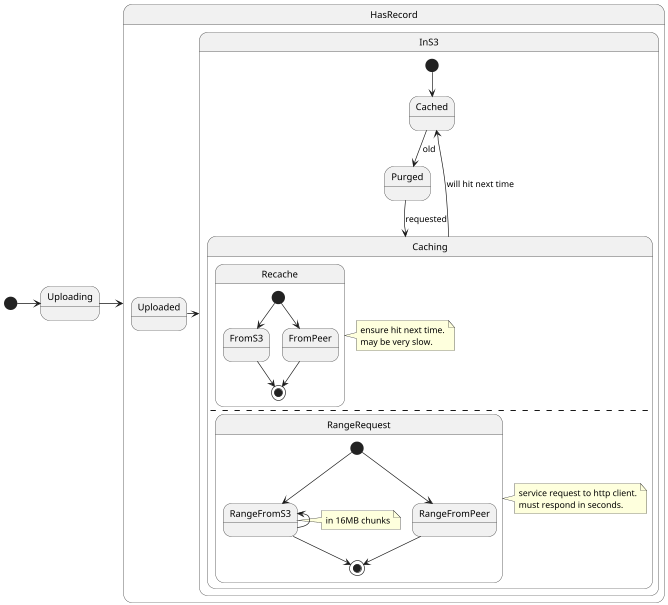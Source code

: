 @startuml
scale 2/3

state Uploading

state HasRecord {
  state Uploaded 

  state InS3 {
    state Cached
    state Caching 
    state Purged
    [*] -down-> Cached
    Cached --> Purged: old
    state Caching {
      state Recache {
        [*] -down-> FromS3
        [*] -down-> FromPeer
        FromS3 -down-> [*]
        FromPeer -down-> [*]
      }
      note right of Recache: ensure hit next time.\nmay be very slow.
      --
      state RangeRequest {
        state RangeFromS3
        state RangeFromPeer
        [*] -down--> RangeFromS3
        RangeFromS3 -left--> RangeFromS3
        [*] -down--> RangeFromPeer
        RangeFromPeer --> [*]
        RangeFromS3 --> [*]
        note left of RangeFromS3: in 16MB chunks
      }
      note right of RangeRequest: service request to http client.\nmust respond in seconds.
    }
    Purged --> Caching: requested
    Caching --> Cached: will hit next time
  }
  Uploaded -> InS3 
}

[*] -> Uploading
Uploading -> HasRecord
@enduml
